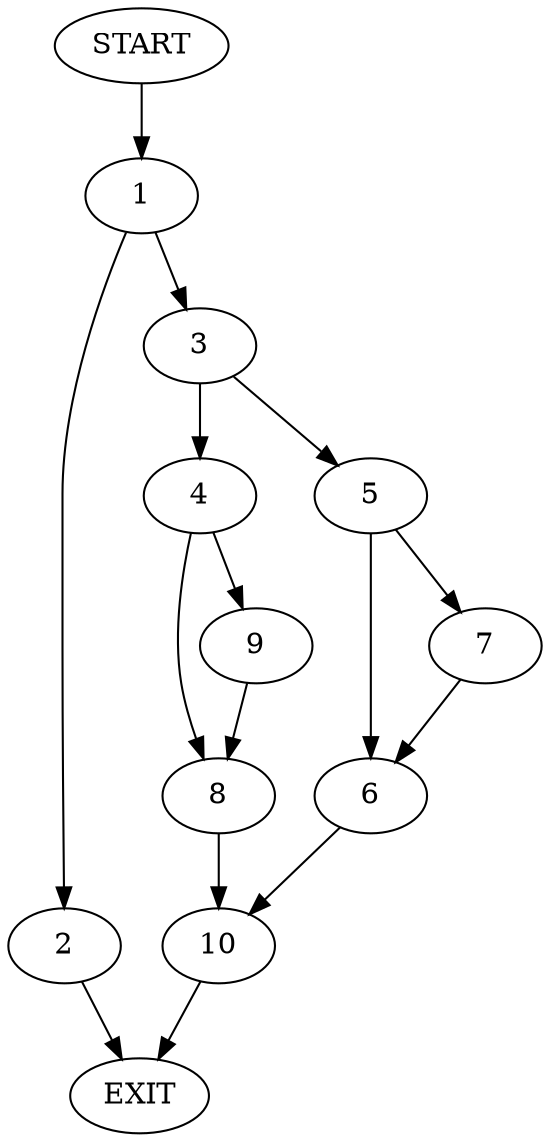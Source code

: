 digraph {
0 [label="START"]
11 [label="EXIT"]
0 -> 1
1 -> 2
1 -> 3
3 -> 4
3 -> 5
2 -> 11
5 -> 6
5 -> 7
4 -> 8
4 -> 9
6 -> 10
7 -> 6
10 -> 11
9 -> 8
8 -> 10
}
